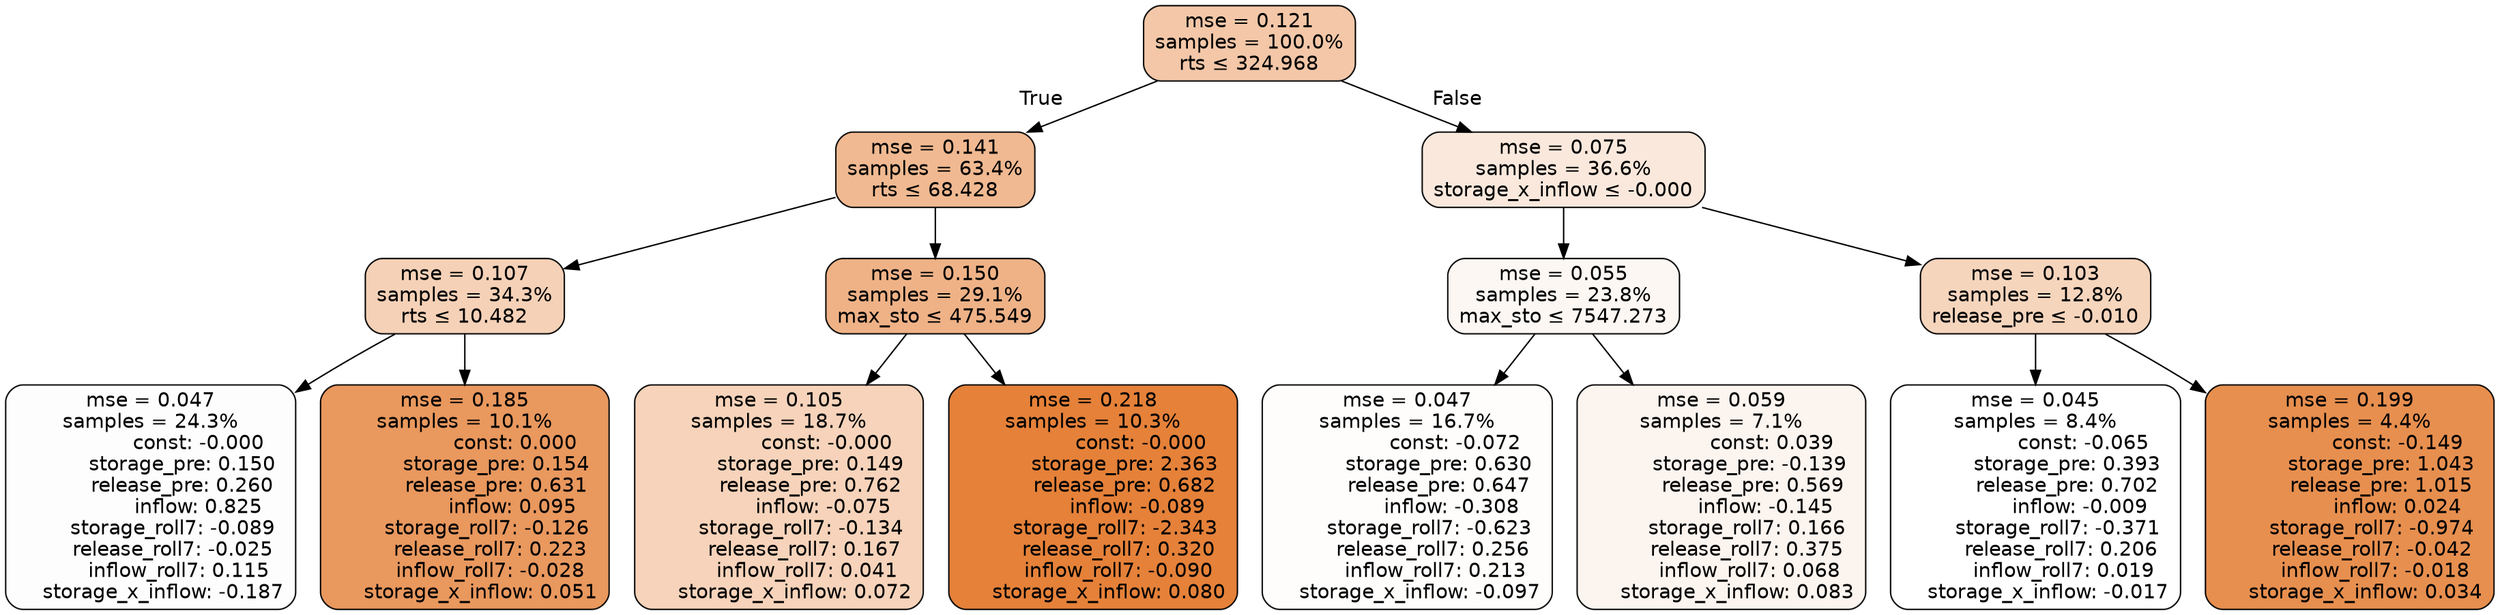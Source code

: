 digraph tree {
bgcolor="transparent"
node [shape=rectangle, style="filled, rounded", color="black", fontname=helvetica] ;
edge [fontname=helvetica] ;
	"0" [label="mse = 0.121
samples = 100.0%
rts &le; 324.968", fillcolor="#f3c7a8"]
	"1" [label="mse = 0.141
samples = 63.4%
rts &le; 68.428", fillcolor="#f0b991"]
	"2" [label="mse = 0.107
samples = 34.3%
rts &le; 10.482", fillcolor="#f5d1b7"]
	"3" [label="mse = 0.047
samples = 24.3%
               const: -0.000
          storage_pre: 0.150
          release_pre: 0.260
               inflow: 0.825
       storage_roll7: -0.089
       release_roll7: -0.025
         inflow_roll7: 0.115
    storage_x_inflow: -0.187", fillcolor="#fefdfd"]
	"4" [label="mse = 0.185
samples = 10.1%
                const: 0.000
          storage_pre: 0.154
          release_pre: 0.631
               inflow: 0.095
       storage_roll7: -0.126
        release_roll7: 0.223
        inflow_roll7: -0.028
     storage_x_inflow: 0.051", fillcolor="#e9985e"]
	"5" [label="mse = 0.150
samples = 29.1%
max_sto &le; 475.549", fillcolor="#efb287"]
	"6" [label="mse = 0.105
samples = 18.7%
               const: -0.000
          storage_pre: 0.149
          release_pre: 0.762
              inflow: -0.075
       storage_roll7: -0.134
        release_roll7: 0.167
         inflow_roll7: 0.041
     storage_x_inflow: 0.072", fillcolor="#f6d3ba"]
	"7" [label="mse = 0.218
samples = 10.3%
               const: -0.000
          storage_pre: 2.363
          release_pre: 0.682
              inflow: -0.089
       storage_roll7: -2.343
        release_roll7: 0.320
        inflow_roll7: -0.090
     storage_x_inflow: 0.080", fillcolor="#e58139"]
	"8" [label="mse = 0.075
samples = 36.6%
storage_x_inflow &le; -0.000", fillcolor="#fae8dc"]
	"9" [label="mse = 0.055
samples = 23.8%
max_sto &le; 7547.273", fillcolor="#fdf7f3"]
	"10" [label="mse = 0.047
samples = 16.7%
               const: -0.072
          storage_pre: 0.630
          release_pre: 0.647
              inflow: -0.308
       storage_roll7: -0.623
        release_roll7: 0.256
         inflow_roll7: 0.213
    storage_x_inflow: -0.097", fillcolor="#fefdfc"]
	"11" [label="mse = 0.059
samples = 7.1%
                const: 0.039
         storage_pre: -0.139
          release_pre: 0.569
              inflow: -0.145
        storage_roll7: 0.166
        release_roll7: 0.375
         inflow_roll7: 0.068
     storage_x_inflow: 0.083", fillcolor="#fcf4ef"]
	"12" [label="mse = 0.103
samples = 12.8%
release_pre &le; -0.010", fillcolor="#f6d5bd"]
	"13" [label="mse = 0.045
samples = 8.4%
               const: -0.065
          storage_pre: 0.393
          release_pre: 0.702
              inflow: -0.009
       storage_roll7: -0.371
        release_roll7: 0.206
         inflow_roll7: 0.019
    storage_x_inflow: -0.017", fillcolor="#ffffff"]
	"14" [label="mse = 0.199
samples = 4.4%
               const: -0.149
          storage_pre: 1.043
          release_pre: 1.015
               inflow: 0.024
       storage_roll7: -0.974
       release_roll7: -0.042
        inflow_roll7: -0.018
     storage_x_inflow: 0.034", fillcolor="#e78f4f"]

	"0" -> "1" [labeldistance=2.5, labelangle=45, headlabel="True"]
	"1" -> "2"
	"2" -> "3"
	"2" -> "4"
	"1" -> "5"
	"5" -> "6"
	"5" -> "7"
	"0" -> "8" [labeldistance=2.5, labelangle=-45, headlabel="False"]
	"8" -> "9"
	"9" -> "10"
	"9" -> "11"
	"8" -> "12"
	"12" -> "13"
	"12" -> "14"
}